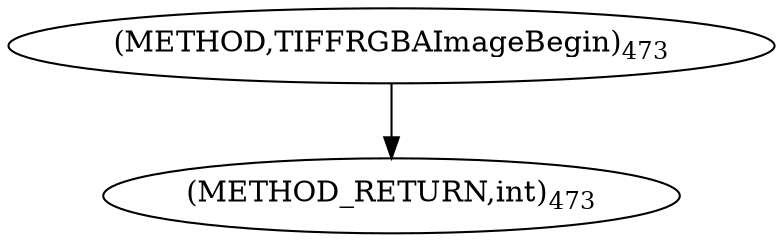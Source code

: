 digraph "TIFFRGBAImageBegin" {  
"8924" [label = <(METHOD,TIFFRGBAImageBegin)<SUB>473</SUB>> ]
"8929" [label = <(METHOD_RETURN,int)<SUB>473</SUB>> ]
  "8924" -> "8929" 
}
